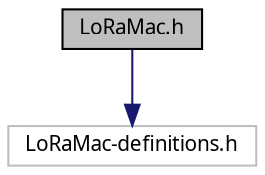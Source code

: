 digraph "LoRaMac.h"
{
  edge [fontname="Cabin",fontsize="10",labelfontname="Cabin",labelfontsize="10"];
  node [fontname="Cabin",fontsize="10",shape=record];
  Node0 [label="LoRaMac.h",height=0.2,width=0.4,color="black", fillcolor="grey75", style="filled", fontcolor="black"];
  Node0 -> Node1 [color="midnightblue",fontsize="10",style="solid",fontname="Cabin"];
  Node1 [label="LoRaMac-definitions.h",height=0.2,width=0.4,color="grey75", fillcolor="white", style="filled"];
}
